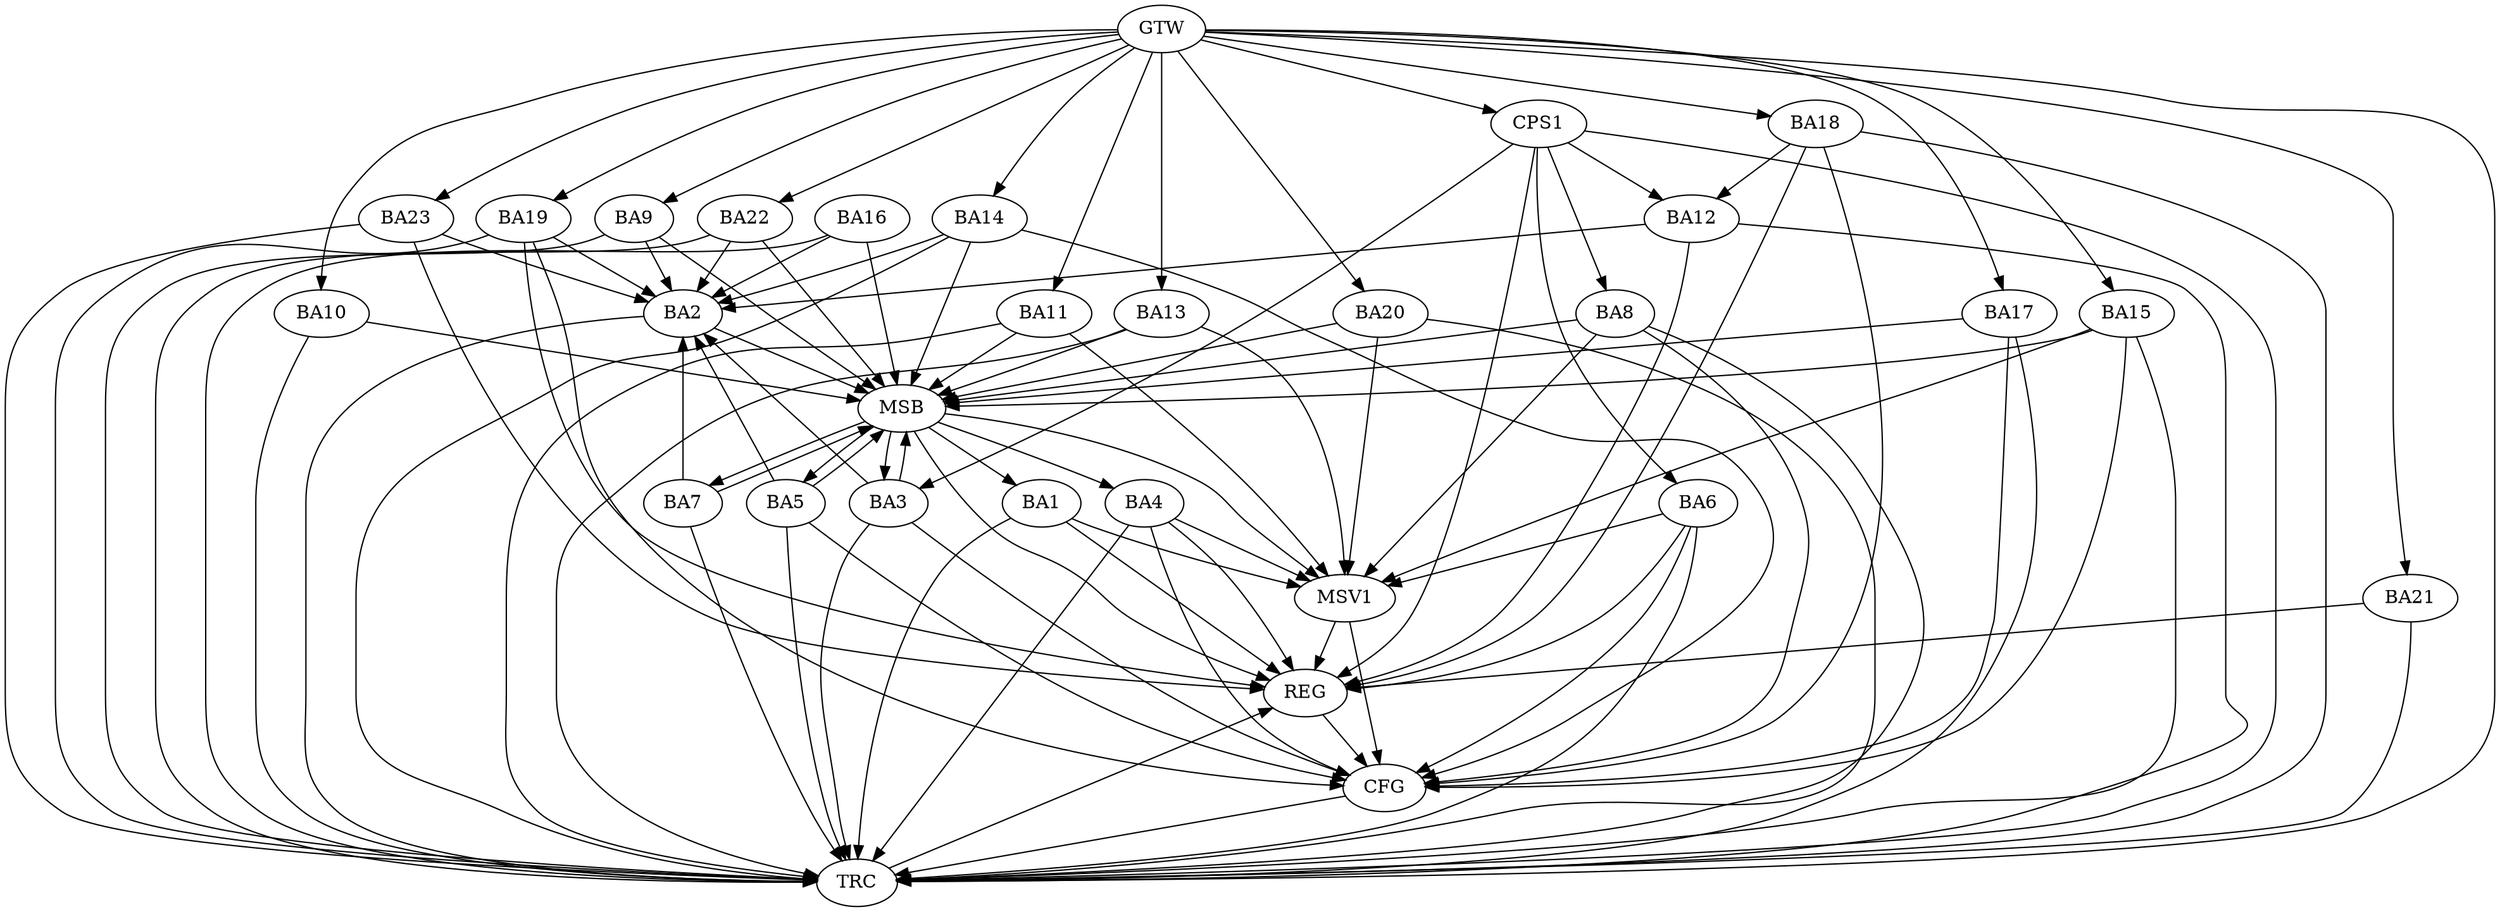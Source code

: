 strict digraph G {
  BA1 [ label="BA1" ];
  BA2 [ label="BA2" ];
  BA3 [ label="BA3" ];
  BA4 [ label="BA4" ];
  BA5 [ label="BA5" ];
  BA6 [ label="BA6" ];
  BA7 [ label="BA7" ];
  BA8 [ label="BA8" ];
  BA9 [ label="BA9" ];
  BA10 [ label="BA10" ];
  BA11 [ label="BA11" ];
  BA12 [ label="BA12" ];
  BA13 [ label="BA13" ];
  BA14 [ label="BA14" ];
  BA15 [ label="BA15" ];
  BA16 [ label="BA16" ];
  BA17 [ label="BA17" ];
  BA18 [ label="BA18" ];
  BA19 [ label="BA19" ];
  BA20 [ label="BA20" ];
  BA21 [ label="BA21" ];
  BA22 [ label="BA22" ];
  BA23 [ label="BA23" ];
  CPS1 [ label="CPS1" ];
  GTW [ label="GTW" ];
  REG [ label="REG" ];
  MSB [ label="MSB" ];
  CFG [ label="CFG" ];
  TRC [ label="TRC" ];
  MSV1 [ label="MSV1" ];
  BA18 -> BA12;
  CPS1 -> BA8;
  CPS1 -> BA6;
  CPS1 -> BA12;
  CPS1 -> BA3;
  GTW -> BA9;
  GTW -> BA10;
  GTW -> BA11;
  GTW -> BA13;
  GTW -> BA14;
  GTW -> BA15;
  GTW -> BA17;
  GTW -> BA18;
  GTW -> BA19;
  GTW -> BA20;
  GTW -> BA21;
  GTW -> BA22;
  GTW -> BA23;
  GTW -> CPS1;
  BA1 -> REG;
  BA4 -> REG;
  BA6 -> REG;
  BA12 -> REG;
  BA18 -> REG;
  BA19 -> REG;
  BA21 -> REG;
  BA23 -> REG;
  CPS1 -> REG;
  BA2 -> MSB;
  MSB -> BA1;
  MSB -> REG;
  BA3 -> MSB;
  BA5 -> MSB;
  MSB -> BA3;
  BA7 -> MSB;
  MSB -> BA4;
  BA8 -> MSB;
  MSB -> BA7;
  BA9 -> MSB;
  BA10 -> MSB;
  BA11 -> MSB;
  MSB -> BA5;
  BA13 -> MSB;
  BA14 -> MSB;
  BA15 -> MSB;
  BA16 -> MSB;
  BA17 -> MSB;
  BA20 -> MSB;
  BA22 -> MSB;
  BA8 -> CFG;
  BA19 -> CFG;
  BA3 -> CFG;
  BA4 -> CFG;
  BA18 -> CFG;
  BA6 -> CFG;
  BA14 -> CFG;
  BA15 -> CFG;
  BA5 -> CFG;
  BA17 -> CFG;
  REG -> CFG;
  BA1 -> TRC;
  BA2 -> TRC;
  BA3 -> TRC;
  BA4 -> TRC;
  BA5 -> TRC;
  BA6 -> TRC;
  BA7 -> TRC;
  BA8 -> TRC;
  BA9 -> TRC;
  BA10 -> TRC;
  BA11 -> TRC;
  BA12 -> TRC;
  BA13 -> TRC;
  BA14 -> TRC;
  BA15 -> TRC;
  BA16 -> TRC;
  BA17 -> TRC;
  BA18 -> TRC;
  BA19 -> TRC;
  BA20 -> TRC;
  BA21 -> TRC;
  BA22 -> TRC;
  BA23 -> TRC;
  CPS1 -> TRC;
  GTW -> TRC;
  CFG -> TRC;
  TRC -> REG;
  BA12 -> BA2;
  BA9 -> BA2;
  BA5 -> BA2;
  BA7 -> BA2;
  BA14 -> BA2;
  BA23 -> BA2;
  BA19 -> BA2;
  BA22 -> BA2;
  BA16 -> BA2;
  BA3 -> BA2;
  BA1 -> MSV1;
  BA6 -> MSV1;
  MSB -> MSV1;
  BA15 -> MSV1;
  BA11 -> MSV1;
  BA20 -> MSV1;
  BA13 -> MSV1;
  BA8 -> MSV1;
  BA4 -> MSV1;
  MSV1 -> REG;
  MSV1 -> CFG;
}
